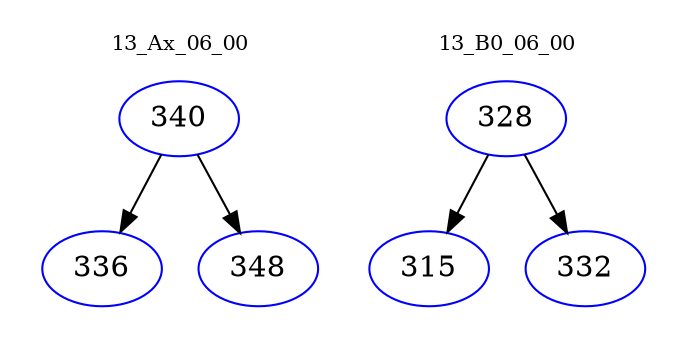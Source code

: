 digraph{
subgraph cluster_0 {
color = white
label = "13_Ax_06_00";
fontsize=10;
T0_340 [label="340", color="blue"]
T0_340 -> T0_336 [color="black"]
T0_336 [label="336", color="blue"]
T0_340 -> T0_348 [color="black"]
T0_348 [label="348", color="blue"]
}
subgraph cluster_1 {
color = white
label = "13_B0_06_00";
fontsize=10;
T1_328 [label="328", color="blue"]
T1_328 -> T1_315 [color="black"]
T1_315 [label="315", color="blue"]
T1_328 -> T1_332 [color="black"]
T1_332 [label="332", color="blue"]
}
}
